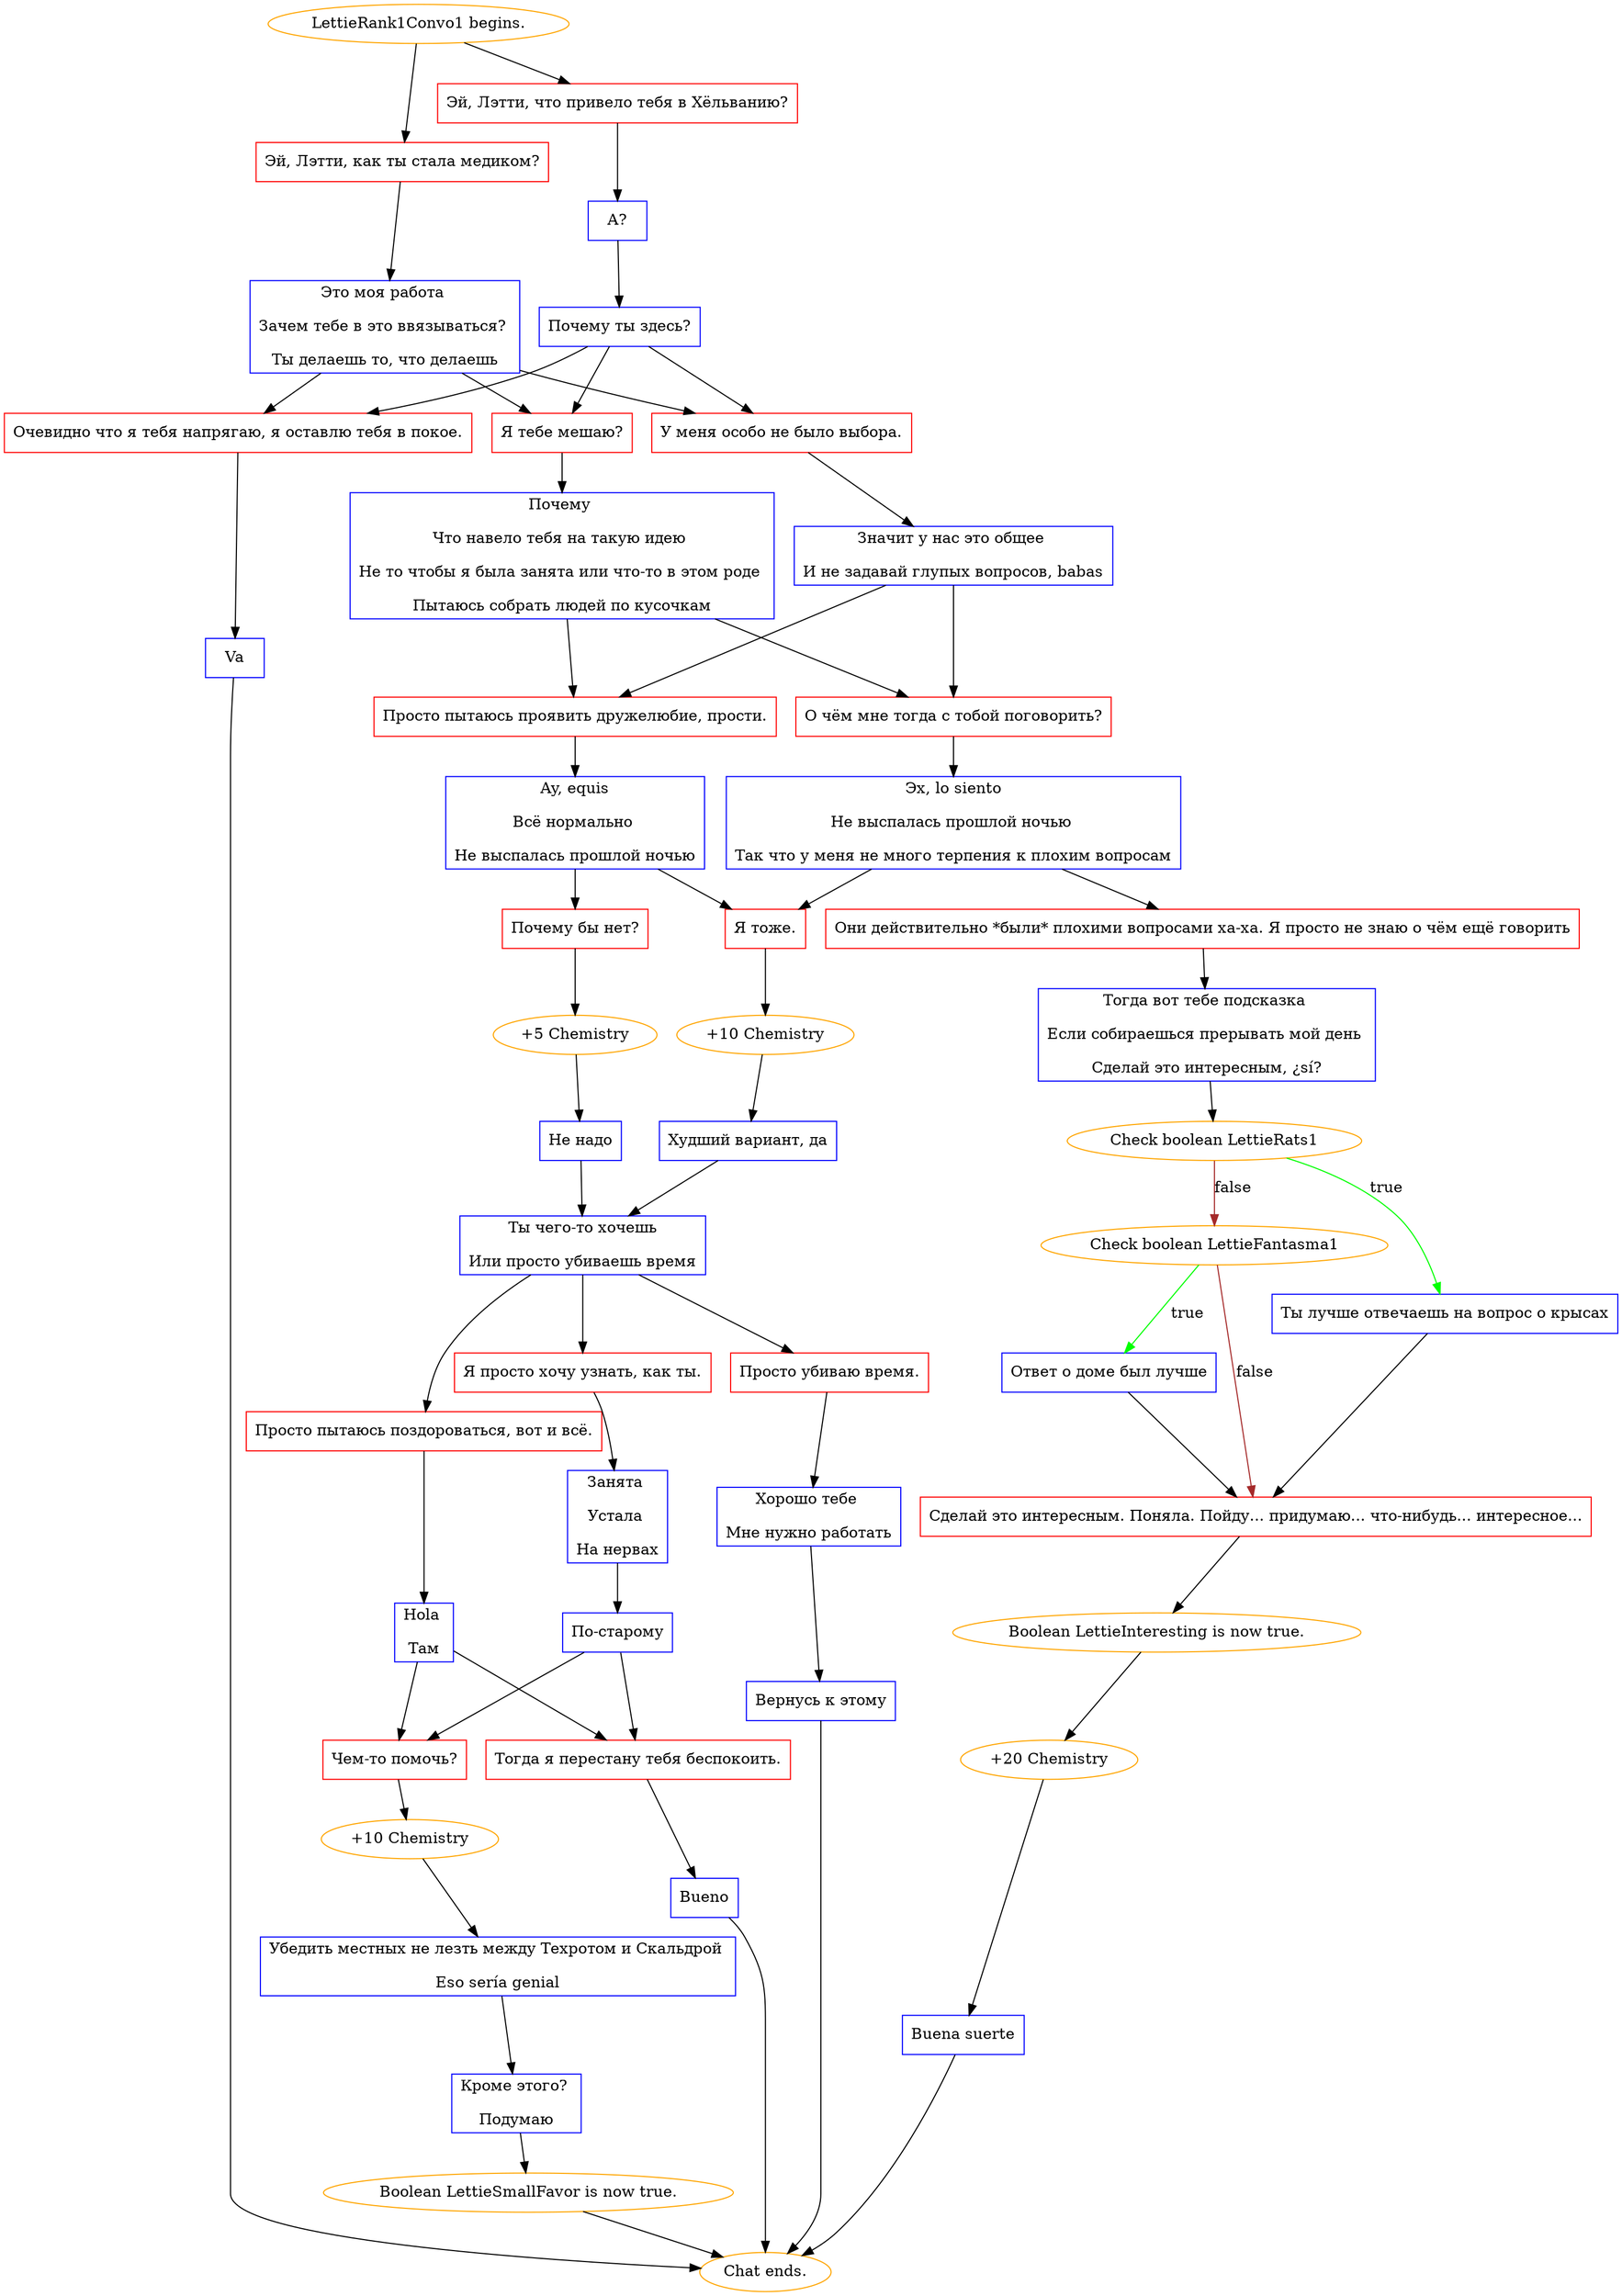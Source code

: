 digraph {
	"LettieRank1Convo1 begins." [color=orange];
		"LettieRank1Convo1 begins." -> j3993518233;
		"LettieRank1Convo1 begins." -> j352041857;
	j3993518233 [label="Эй, Лэтти, как ты стала медиком?",shape=box,color=red];
		j3993518233 -> j576416651;
	j352041857 [label="Эй, Лэтти, что привело тебя в Хёльванию?",shape=box,color=red];
		j352041857 -> j3021481329;
	j576416651 [label="Это моя работа 
Зачем тебе в это ввязываться? 
Ты делаешь то, что делаешь",shape=box,color=blue];
		j576416651 -> j364726136;
		j576416651 -> j2397543891;
		j576416651 -> j2964556506;
	j3021481329 [label="А?",shape=box,color=blue];
		j3021481329 -> j73901277;
	j364726136 [label="У меня особо не было выбора.",shape=box,color=red];
		j364726136 -> j1577365481;
	j2397543891 [label="Я тебе мешаю?",shape=box,color=red];
		j2397543891 -> j1001965832;
	j2964556506 [label="Очевидно что я тебя напрягаю, я оставлю тебя в покое.",shape=box,color=red];
		j2964556506 -> j2547240352;
	j73901277 [label="Почему ты здесь?",shape=box,color=blue];
		j73901277 -> j364726136;
		j73901277 -> j2397543891;
		j73901277 -> j2964556506;
	j1577365481 [label="Значит у нас это общее 
И не задавай глупых вопросов, babas",shape=box,color=blue];
		j1577365481 -> j3453158887;
		j1577365481 -> j2244333592;
	j1001965832 [label="Почему 
Что навело тебя на такую идею 
Не то чтобы я была занята или что-то в этом роде 
Пытаюсь собрать людей по кусочкам",shape=box,color=blue];
		j1001965832 -> j2244333592;
		j1001965832 -> j3453158887;
	j2547240352 [label="Va",shape=box,color=blue];
		j2547240352 -> "Chat ends.";
	j3453158887 [label="О чём мне тогда с тобой поговорить?",shape=box,color=red];
		j3453158887 -> j4112041702;
	j2244333592 [label="Просто пытаюсь проявить дружелюбие, прости.",shape=box,color=red];
		j2244333592 -> j3494636024;
	"Chat ends." [color=orange];
	j4112041702 [label="Эх, lo siento
Не выспалась прошлой ночью 
Так что у меня не много терпения к плохим вопросам",shape=box,color=blue];
		j4112041702 -> j876779453;
		j4112041702 -> j1617006079;
	j3494636024 [label="Ay, equis
Всё нормально 
Не выспалась прошлой ночью",shape=box,color=blue];
		j3494636024 -> j1650754321;
		j3494636024 -> j876779453;
	j876779453 [label="Я тоже.",shape=box,color=red];
		j876779453 -> j2034220243;
	j1617006079 [label="Они действительно *были* плохими вопросами ха-ха. Я просто не знаю о чём ещё говорить",shape=box,color=red];
		j1617006079 -> j1036675943;
	j1650754321 [label="Почему бы нет?",shape=box,color=red];
		j1650754321 -> j3100013308;
	j2034220243 [label="+10 Chemistry",color=orange];
		j2034220243 -> j1342087151;
	j1036675943 [label="Тогда вот тебе подсказка 
Если собираешься прерывать мой день 
Сделай это интересным, ¿sí?",shape=box,color=blue];
		j1036675943 -> j509805292;
	j3100013308 [label="+5 Chemistry",color=orange];
		j3100013308 -> j123221573;
	j1342087151 [label="Худший вариант, да",shape=box,color=blue];
		j1342087151 -> j1459722623;
	j509805292 [label="Check boolean LettieRats1",color=orange];
		j509805292 -> j3400673186 [label=true,color=green];
		j509805292 -> j2015007616 [label=false,color=brown];
	j123221573 [label="Не надо",shape=box,color=blue];
		j123221573 -> j1459722623;
	j1459722623 [label="Ты чего-то хочешь
Или просто убиваешь время",shape=box,color=blue];
		j1459722623 -> j1969105225;
		j1459722623 -> j1468371540;
		j1459722623 -> j2947433839;
	j3400673186 [label="Ты лучше отвечаешь на вопрос о крысах",shape=box,color=blue];
		j3400673186 -> j862004035;
	j2015007616 [label="Check boolean LettieFantasma1",color=orange];
		j2015007616 -> j610219366 [label=true,color=green];
		j2015007616 -> j862004035 [label=false,color=brown];
	j1969105225 [label="Просто пытаюсь поздороваться, вот и всё.",shape=box,color=red];
		j1969105225 -> j2898125762;
	j1468371540 [label="Я просто хочу узнать, как ты.",shape=box,color=red];
		j1468371540 -> j1456463669;
	j2947433839 [label="Просто убиваю время.",shape=box,color=red];
		j2947433839 -> j2560586713;
	j862004035 [label="Сделай это интересным. Поняла. Пойду... придумаю... что-нибудь... интересное...",shape=box,color=red];
		j862004035 -> j2179501014;
	j610219366 [label="Ответ о доме был лучше",shape=box,color=blue];
		j610219366 -> j862004035;
	j2898125762 [label="Hola 
Там",shape=box,color=blue];
		j2898125762 -> j3184942517;
		j2898125762 -> j1685319616;
	j1456463669 [label="Занята 
Устала 
На нервах",shape=box,color=blue];
		j1456463669 -> j545075872;
	j2560586713 [label="Хорошо тебе 
Мне нужно работать",shape=box,color=blue];
		j2560586713 -> j892175894;
	j2179501014 [label="Boolean LettieInteresting is now true.",color=orange];
		j2179501014 -> j1780676929;
	j3184942517 [label="Тогда я перестану тебя беспокоить.",shape=box,color=red];
		j3184942517 -> j3748645904;
	j1685319616 [label="Чем-то помочь?",shape=box,color=red];
		j1685319616 -> j3106906475;
	j545075872 [label="По-старому",shape=box,color=blue];
		j545075872 -> j1685319616;
		j545075872 -> j3184942517;
	j892175894 [label="Вернусь к этому",shape=box,color=blue];
		j892175894 -> "Chat ends.";
	j1780676929 [label="+20 Chemistry",color=orange];
		j1780676929 -> j1368267468;
	j3748645904 [label="Bueno",shape=box,color=blue];
		j3748645904 -> "Chat ends.";
	j3106906475 [label="+10 Chemistry",color=orange];
		j3106906475 -> j893947634;
	j1368267468 [label="Buena suerte",shape=box,color=blue];
		j1368267468 -> "Chat ends.";
	j893947634 [label="Убедить местных не лезть между Техротом и Скальдрой 
Eso sería genial",shape=box,color=blue];
		j893947634 -> j2529334777;
	j2529334777 [label="Кроме этого? 
Подумаю",shape=box,color=blue];
		j2529334777 -> j2570747018;
	j2570747018 [label="Boolean LettieSmallFavor is now true.",color=orange];
		j2570747018 -> "Chat ends.";
}